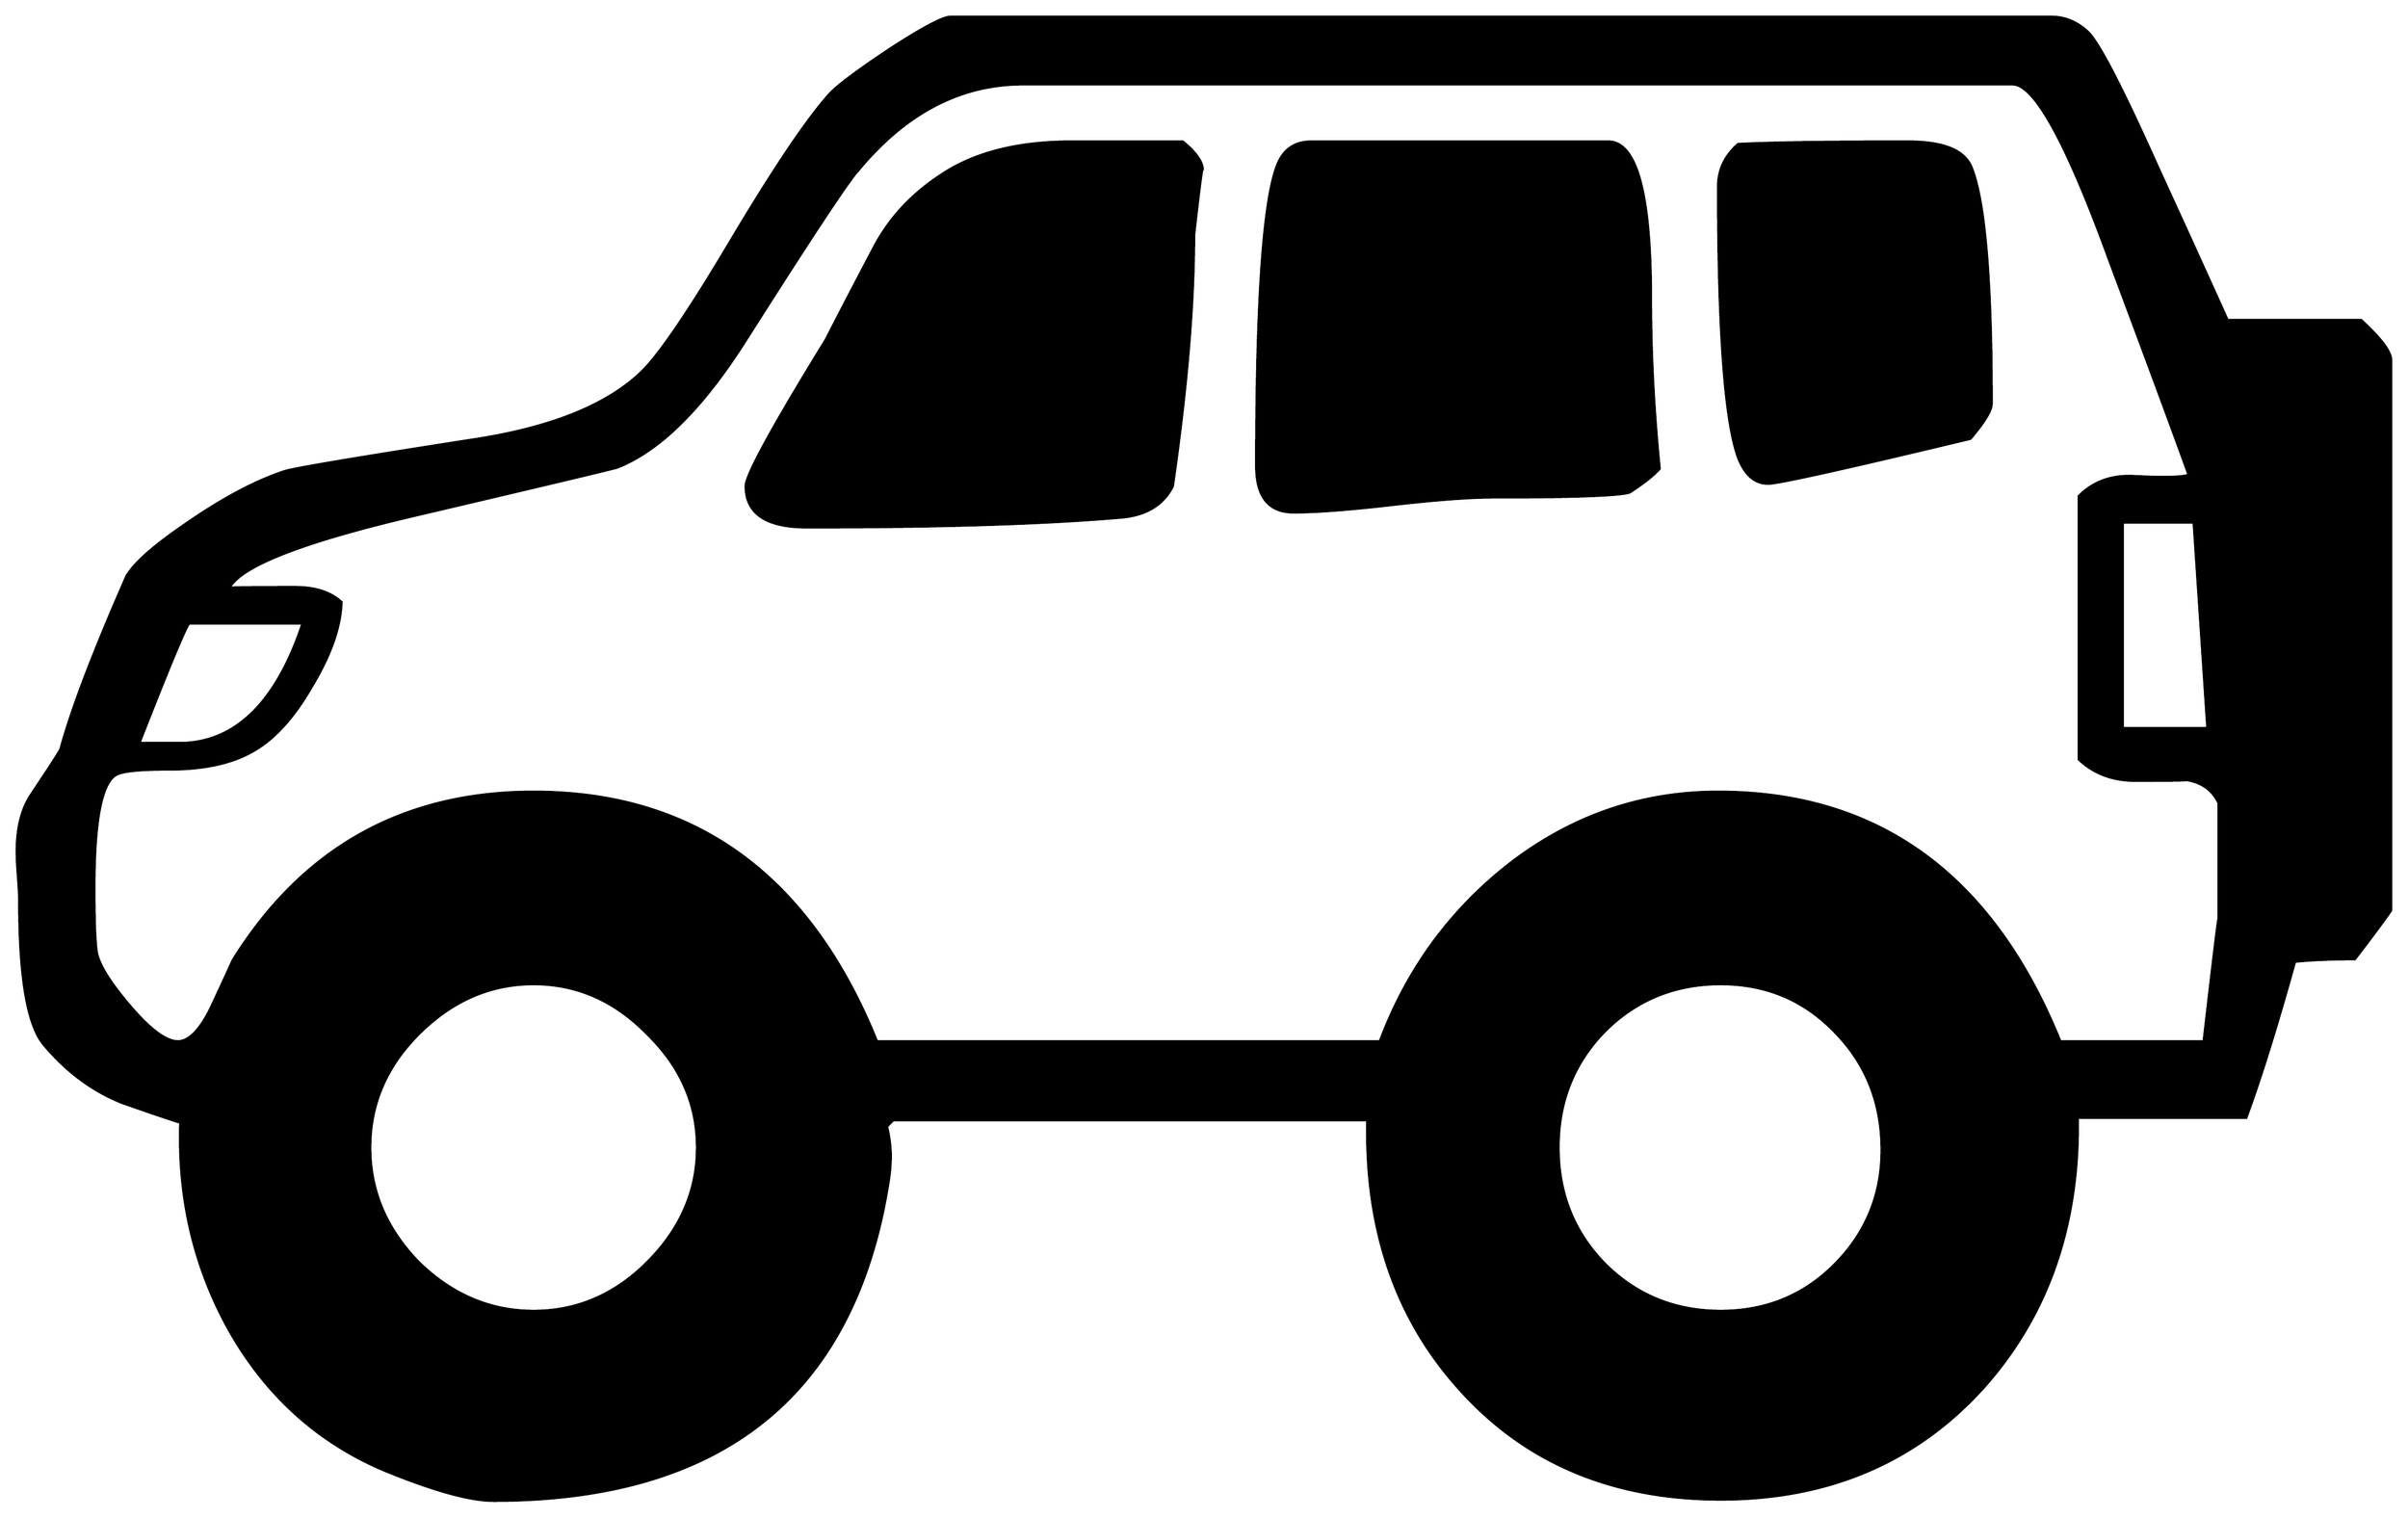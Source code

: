 


\begin{tikzpicture}[y=0.80pt, x=0.80pt, yscale=-1.0, xscale=1.0, inner sep=0pt, outer sep=0pt]
\begin{scope}[shift={(100.0,1717.0)},nonzero rule]
  \path[draw=.,fill=.,line width=1.600pt] (1984.0,-472.0) ..
    controls (1978.0,-463.333) and (1968.333,-450.333) ..
    (1955.0,-433.0) .. controls (1937.0,-433.0) and
    (1921.0,-432.333) .. (1907.0,-431.0) .. controls
    (1892.333,-378.333) and (1879.333,-336.667) .. (1868.0,-306.0) --
    (1733.0,-306.0) .. controls (1734.333,-219.333) and
    (1709.0,-147.0) .. (1657.0,-89.0) .. controls (1603.0,-29.667)
    and (1533.0,-0.0) .. (1447.0,0.0) .. controls (1360.333,0.0)
    and (1290.667,-29.333) .. (1238.0,-88.0) .. controls
    (1186.667,-144.667) and (1162.0,-216.667) .. (1164.0,-304.0) --
    (784.0,-304.0) -- (779.0,-299.0) .. controls (781.0,-290.333)
    and (782.0,-282.333) .. (782.0,-275.0) .. controls
    (782.0,-268.333) and (781.333,-261.0) .. (780.0,-253.0) ..
    controls (752.667,-83.667) and (647.333,1.0) .. (464.0,1.0) ..
    controls (446.0,1.0) and (418.667,-6.333) .. (382.0,-21.0) ..
    controls (326.667,-43.0) and (283.667,-80.667) .. (253.0,-134.0)
    .. controls (224.333,-184.667) and (211.0,-240.667) ..
    (213.0,-302.0) .. controls (202.333,-305.333) and (186.667,-310.667)
    .. (166.0,-318.0) .. controls (142.667,-327.333) and
    (122.0,-342.667) .. (104.0,-364.0) .. controls (90.667,-379.333)
    and (84.0,-417.667) .. (84.0,-479.0) .. controls (84.0,-483.667)
    and (83.667,-490.333) .. (83.0,-499.0) .. controls (82.333,-507.667)
    and (82.0,-514.333) .. (82.0,-519.0) .. controls (82.0,-537.667)
    and (85.667,-552.667) .. (93.0,-564.0) .. controls
    (107.667,-586.0) and (115.667,-598.333) .. (117.0,-601.0) ..
    controls (125.667,-633.0) and (143.333,-679.333) .. (170.0,-740.0)
    .. controls (176.0,-750.0) and (190.0,-762.667) ..
    (212.0,-778.0) .. controls (244.0,-800.667) and (272.333,-816.0)
    .. (297.0,-824.0) .. controls (306.333,-826.667) and
    (356.0,-835.0) .. (446.0,-849.0) .. controls (508.667,-858.333)
    and (554.0,-876.333) .. (582.0,-903.0) .. controls
    (596.0,-916.333) and (619.667,-951.0) .. (653.0,-1007.0) ..
    controls (688.333,-1066.333) and (715.0,-1106.0) ..
    (733.0,-1126.0) .. controls (739.0,-1132.667) and
    (755.0,-1144.667) .. (781.0,-1162.0) .. controls
    (807.667,-1179.333) and (824.0,-1188.0) .. (830.0,-1188.0) --
    (1712.0,-1188.0) .. controls (1722.667,-1188.0) and
    (1732.333,-1184.0) .. (1741.0,-1176.0) .. controls
    (1749.667,-1168.0) and (1768.333,-1132.0) .. (1797.0,-1068.0) ..
    controls (1815.667,-1027.333) and (1834.333,-986.333) ..
    (1853.0,-945.0) -- (1960.0,-945.0) .. controls
    (1976.0,-930.333) and (1984.0,-919.667) .. (1984.0,-913.0) --
    (1984.0,-472.0) -- cycle(1837.0,-618.0) -- (1826.0,-783.0)
    -- (1769.0,-783.0) -- (1769.0,-618.0) -- (1837.0,-618.0) --
    cycle(1846.0,-465.0) -- (1846.0,-558.0) .. controls
    (1840.667,-569.333) and (1831.0,-575.667) .. (1817.0,-577.0) ..
    controls (1827.0,-576.333) and (1814.333,-576.0) ..
    (1779.0,-576.0) .. controls (1761.0,-576.0) and
    (1746.0,-581.667) .. (1734.0,-593.0) -- (1734.0,-804.0) ..
    controls (1745.333,-815.333) and (1759.667,-820.667) ..
    (1777.0,-820.0) .. controls (1801.667,-818.667) and
    (1816.667,-819.0) .. (1822.0,-821.0) .. controls
    (1808.0,-859.667) and (1786.667,-917.333) .. (1758.0,-994.0) ..
    controls (1724.0,-1087.333) and (1698.333,-1134.0) ..
    (1681.0,-1134.0) -- (888.0,-1134.0) .. controls
    (838.0,-1134.0) and (794.0,-1111.0) .. (756.0,-1065.0) ..
    controls (749.333,-1058.333) and (719.333,-1013.0) ..
    (666.0,-929.0) .. controls (631.333,-874.333) and (597.0,-840.333)
    .. (563.0,-827.0) .. controls (561.667,-826.333) and
    (505.667,-813.0) .. (395.0,-787.0) .. controls (308.333,-766.333)
    and (260.667,-747.333) .. (252.0,-730.0) .. controls
    (246.0,-730.667) and (263.667,-731.0) .. (305.0,-731.0) ..
    controls (321.0,-731.0) and (333.333,-727.0) .. (342.0,-719.0)
    .. controls (341.333,-699.0) and (333.333,-676.333) ..
    (318.0,-651.0) .. controls (303.333,-625.667) and (287.333,-608.333)
    .. (270.0,-599.0) .. controls (253.333,-589.667) and
    (231.333,-585.0) .. (204.0,-585.0) .. controls (181.333,-585.0)
    and (167.333,-583.667) .. (162.0,-581.0) .. controls
    (150.0,-575.0) and (144.0,-544.667) .. (144.0,-490.0) ..
    controls (144.0,-463.333) and (144.667,-446.0) .. (146.0,-438.0)
    .. controls (148.0,-428.0) and (157.0,-413.667) ..
    (173.0,-395.0) .. controls (189.0,-376.333) and (201.667,-367.0)
    .. (211.0,-367.0) .. controls (219.667,-367.0) and
    (228.333,-375.667) .. (237.0,-393.0) .. controls (243.0,-405.667)
    and (249.0,-418.667) .. (255.0,-432.0) .. controls
    (311.0,-522.0) and (391.333,-567.0) .. (496.0,-567.0) ..
    controls (625.333,-567.0) and (717.0,-500.333) .. (771.0,-367.0)
    -- (1174.0,-367.0) .. controls (1196.0,-425.667) and
    (1231.333,-473.667) .. (1280.0,-511.0) .. controls
    (1329.333,-548.333) and (1384.333,-567.0) .. (1445.0,-567.0) ..
    controls (1573.667,-567.0) and (1665.0,-500.333) ..
    (1719.0,-367.0) -- (1834.0,-367.0) .. controls
    (1842.0,-436.333) and (1846.0,-469.0) .. (1846.0,-465.0) --
    cycle(1576.0,-280.0) .. controls (1576.0,-317.333) and
    (1563.667,-348.667) .. (1539.0,-374.0) .. controls
    (1514.333,-400.0) and (1483.667,-413.0) .. (1447.0,-413.0) ..
    controls (1410.333,-413.0) and (1379.333,-400.333) ..
    (1354.0,-375.0) .. controls (1329.333,-349.667) and
    (1317.0,-318.667) .. (1317.0,-282.0) .. controls
    (1317.0,-245.333) and (1329.333,-214.333) .. (1354.0,-189.0) ..
    controls (1379.333,-163.667) and (1410.333,-151.0) ..
    (1447.0,-151.0) .. controls (1483.0,-151.0) and
    (1513.333,-163.333) .. (1538.0,-188.0) .. controls
    (1563.333,-213.333) and (1576.0,-244.0) .. (1576.0,-280.0) --
    cycle(311.0,-702.0) -- (220.0,-702.0) .. controls
    (217.333,-699.333) and (204.0,-667.333) .. (180.0,-606.0) --
    (212.0,-606.0) .. controls (256.667,-606.0) and (289.667,-638.0)
    .. (311.0,-702.0) -- cycle(627.0,-282.0) .. controls
    (627.0,-316.667) and (613.667,-347.0) .. (587.0,-373.0) ..
    controls (561.0,-399.667) and (530.667,-413.0) .. (496.0,-413.0)
    .. controls (461.333,-413.0) and (430.667,-399.667) ..
    (404.0,-373.0) .. controls (378.0,-347.0) and (365.0,-316.667)
    .. (365.0,-282.0) .. controls (365.0,-247.333) and
    (378.0,-216.667) .. (404.0,-190.0) .. controls (430.667,-164.0)
    and (461.333,-151.0) .. (496.0,-151.0) .. controls
    (530.667,-151.0) and (561.0,-164.0) .. (587.0,-190.0) ..
    controls (613.667,-216.667) and (627.0,-247.333) .. (627.0,-282.0)
    -- cycle(1664.0,-878.0) .. controls (1664.0,-872.667) and
    (1658.333,-863.333) .. (1647.0,-850.0) .. controls
    (1547.0,-826.0) and (1493.0,-814.0) .. (1485.0,-814.0) ..
    controls (1474.333,-814.0) and (1466.333,-821.0) ..
    (1461.0,-835.0) .. controls (1450.333,-864.333) and
    (1445.0,-936.667) .. (1445.0,-1052.0) .. controls
    (1445.0,-1065.333) and (1450.333,-1076.667) .. (1461.0,-1086.0) ..
    controls (1486.333,-1087.333) and (1531.667,-1088.0) ..
    (1597.0,-1088.0) .. controls (1625.667,-1088.0) and
    (1642.667,-1081.0) .. (1648.0,-1067.0) .. controls
    (1658.667,-1040.333) and (1664.0,-977.333) .. (1664.0,-878.0) --
    cycle(1398.0,-826.0) .. controls (1393.333,-820.667) and
    (1385.333,-814.333) .. (1374.0,-807.0) .. controls
    (1366.0,-804.333) and (1329.333,-803.0) .. (1264.0,-803.0) ..
    controls (1246.0,-803.0) and (1219.333,-801.0) ..
    (1184.0,-797.0) .. controls (1149.333,-793.0) and
    (1123.0,-791.0) .. (1105.0,-791.0) .. controls
    (1085.0,-791.0) and (1075.0,-803.333) .. (1075.0,-828.0) ..
    controls (1075.0,-957.333) and (1080.333,-1037.0) ..
    (1091.0,-1067.0) .. controls (1095.667,-1081.0) and
    (1105.0,-1088.0) .. (1119.0,-1088.0) -- (1357.0,-1088.0) ..
    controls (1379.667,-1088.0) and (1391.0,-1046.333) ..
    (1391.0,-963.0) .. controls (1391.0,-919.0) and
    (1393.333,-873.333) .. (1398.0,-826.0) -- cycle(1032.0,-1065.0)
    .. controls (1032.0,-1071.667) and (1029.667,-1054.333) ..
    (1025.0,-1013.0) .. controls (1025.0,-957.667) and
    (1019.333,-890.667) .. (1008.0,-812.0) .. controls
    (1000.667,-797.333) and (987.333,-789.0) .. (968.0,-787.0) ..
    controls (907.333,-781.667) and (823.0,-779.0) .. (715.0,-779.0)
    .. controls (682.333,-779.0) and (666.0,-790.0) ..
    (666.0,-812.0) .. controls (666.0,-820.667) and (687.333,-859.667)
    .. (730.0,-929.0) .. controls (742.667,-953.667) and
    (755.333,-978.0) .. (768.0,-1002.0) .. controls
    (780.667,-1026.667) and (799.667,-1047.0) .. (825.0,-1063.0) ..
    controls (851.0,-1079.667) and (885.0,-1088.0) ..
    (927.0,-1088.0) -- (1016.0,-1088.0) .. controls
    (1026.667,-1079.333) and (1032.0,-1071.667) .. (1032.0,-1065.0) --
    cycle;
\end{scope}

\end{tikzpicture}

